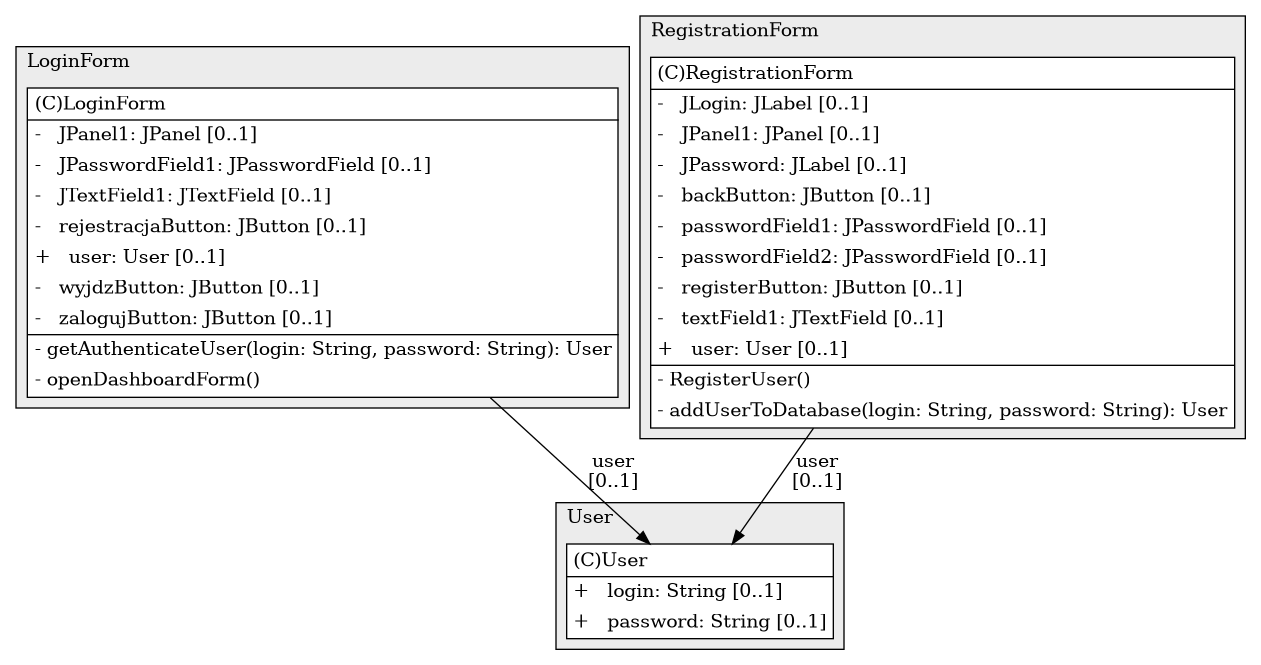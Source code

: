 @startuml

/' diagram meta data start
config=StructureConfiguration;
{
  "projectClassification": {
    "searchMode": "OpenProject", // OpenProject, AllProjects
    "includedProjects": "",
    "pathEndKeywords": "*.impl",
    "isClientPath": "",
    "isClientName": "",
    "isTestPath": "",
    "isTestName": "",
    "isMappingPath": "",
    "isMappingName": "",
    "isDataAccessPath": "",
    "isDataAccessName": "",
    "isDataStructurePath": "",
    "isDataStructureName": "",
    "isInterfaceStructuresPath": "",
    "isInterfaceStructuresName": "",
    "isEntryPointPath": "",
    "isEntryPointName": "",
    "treatFinalFieldsAsMandatory": false
  },
  "graphRestriction": {
    "classPackageExcludeFilter": "",
    "classPackageIncludeFilter": "",
    "classNameExcludeFilter": "",
    "classNameIncludeFilter": "",
    "methodNameExcludeFilter": "",
    "methodNameIncludeFilter": "",
    "removeByInheritance": "", // inheritance/annotation based filtering is done in a second step
    "removeByAnnotation": "",
    "removeByClassPackage": "", // cleanup the graph after inheritance/annotation based filtering is done
    "removeByClassName": "",
    "cutMappings": false,
    "cutEnum": true,
    "cutTests": true,
    "cutClient": true,
    "cutDataAccess": false,
    "cutInterfaceStructures": false,
    "cutDataStructures": false,
    "cutGetterAndSetter": true,
    "cutConstructors": true
  },
  "graphTraversal": {
    "forwardDepth": 6,
    "backwardDepth": 6,
    "classPackageExcludeFilter": "",
    "classPackageIncludeFilter": "",
    "classNameExcludeFilter": "",
    "classNameIncludeFilter": "",
    "methodNameExcludeFilter": "",
    "methodNameIncludeFilter": "",
    "hideMappings": false,
    "hideDataStructures": false,
    "hidePrivateMethods": true,
    "hideInterfaceCalls": true, // indirection: implementation -> interface (is hidden) -> implementation
    "onlyShowApplicationEntryPoints": false, // root node is included
    "useMethodCallsForStructureDiagram": "ForwardOnly" // ForwardOnly, BothDirections, No
  },
  "details": {
    "aggregation": "GroupByClass", // ByClass, GroupByClass, None
    "showClassGenericTypes": true,
    "showMethods": true,
    "showMethodParameterNames": true,
    "showMethodParameterTypes": true,
    "showMethodReturnType": true,
    "showPackageLevels": 2,
    "showDetailedClassStructure": true
  },
  "rootClass": "User",
  "extensionCallbackMethod": "" // qualified.class.name#methodName - signature: public static String method(String)
}
diagram meta data end '/



digraph g {
    rankdir="TB"
    splines=polyline
    

'nodes 
subgraph cluster_2645995 { 
   	label=User
	labeljust=l
	fillcolor="#ececec"
	style=filled
   
   User2645995[
	label=<<TABLE BORDER="1" CELLBORDER="0" CELLPADDING="4" CELLSPACING="0">
<TR><TD ALIGN="LEFT" >(C)User</TD></TR>
<HR/>
<TR><TD ALIGN="LEFT" >+   login: String [0..1]</TD></TR>
<TR><TD ALIGN="LEFT" >+   password: String [0..1]</TD></TR>
</TABLE>>
	style=filled
	margin=0
	shape=plaintext
	fillcolor="#FFFFFF"
];
} 

subgraph cluster_284275629 { 
   	label=LoginForm
	labeljust=l
	fillcolor="#ececec"
	style=filled
   
   LoginForm284275629[
	label=<<TABLE BORDER="1" CELLBORDER="0" CELLPADDING="4" CELLSPACING="0">
<TR><TD ALIGN="LEFT" >(C)LoginForm</TD></TR>
<HR/>
<TR><TD ALIGN="LEFT" >-   JPanel1: JPanel [0..1]</TD></TR>
<TR><TD ALIGN="LEFT" >-   JPasswordField1: JPasswordField [0..1]</TD></TR>
<TR><TD ALIGN="LEFT" >-   JTextField1: JTextField [0..1]</TD></TR>
<TR><TD ALIGN="LEFT" >-   rejestracjaButton: JButton [0..1]</TD></TR>
<TR><TD ALIGN="LEFT" >+   user: User [0..1]</TD></TR>
<TR><TD ALIGN="LEFT" >-   wyjdzButton: JButton [0..1]</TD></TR>
<TR><TD ALIGN="LEFT" >-   zalogujButton: JButton [0..1]</TD></TR>
<HR/>
<TR><TD ALIGN="LEFT" >- getAuthenticateUser(login: String, password: String): User</TD></TR>
<TR><TD ALIGN="LEFT" >- openDashboardForm()</TD></TR>
</TABLE>>
	style=filled
	margin=0
	shape=plaintext
	fillcolor="#FFFFFF"
];
} 

subgraph cluster_748377795 { 
   	label=RegistrationForm
	labeljust=l
	fillcolor="#ececec"
	style=filled
   
   RegistrationForm748377795[
	label=<<TABLE BORDER="1" CELLBORDER="0" CELLPADDING="4" CELLSPACING="0">
<TR><TD ALIGN="LEFT" >(C)RegistrationForm</TD></TR>
<HR/>
<TR><TD ALIGN="LEFT" >-   JLogin: JLabel [0..1]</TD></TR>
<TR><TD ALIGN="LEFT" >-   JPanel1: JPanel [0..1]</TD></TR>
<TR><TD ALIGN="LEFT" >-   JPassword: JLabel [0..1]</TD></TR>
<TR><TD ALIGN="LEFT" >-   backButton: JButton [0..1]</TD></TR>
<TR><TD ALIGN="LEFT" >-   passwordField1: JPasswordField [0..1]</TD></TR>
<TR><TD ALIGN="LEFT" >-   passwordField2: JPasswordField [0..1]</TD></TR>
<TR><TD ALIGN="LEFT" >-   registerButton: JButton [0..1]</TD></TR>
<TR><TD ALIGN="LEFT" >-   textField1: JTextField [0..1]</TD></TR>
<TR><TD ALIGN="LEFT" >+   user: User [0..1]</TD></TR>
<HR/>
<TR><TD ALIGN="LEFT" >- RegisterUser()</TD></TR>
<TR><TD ALIGN="LEFT" >- addUserToDatabase(login: String, password: String): User</TD></TR>
</TABLE>>
	style=filled
	margin=0
	shape=plaintext
	fillcolor="#FFFFFF"
];
} 

'edges    
LoginForm284275629 -> User2645995[label="user
[0..1]"];
RegistrationForm748377795 -> User2645995[label="user
[0..1]"];
    
}
@enduml